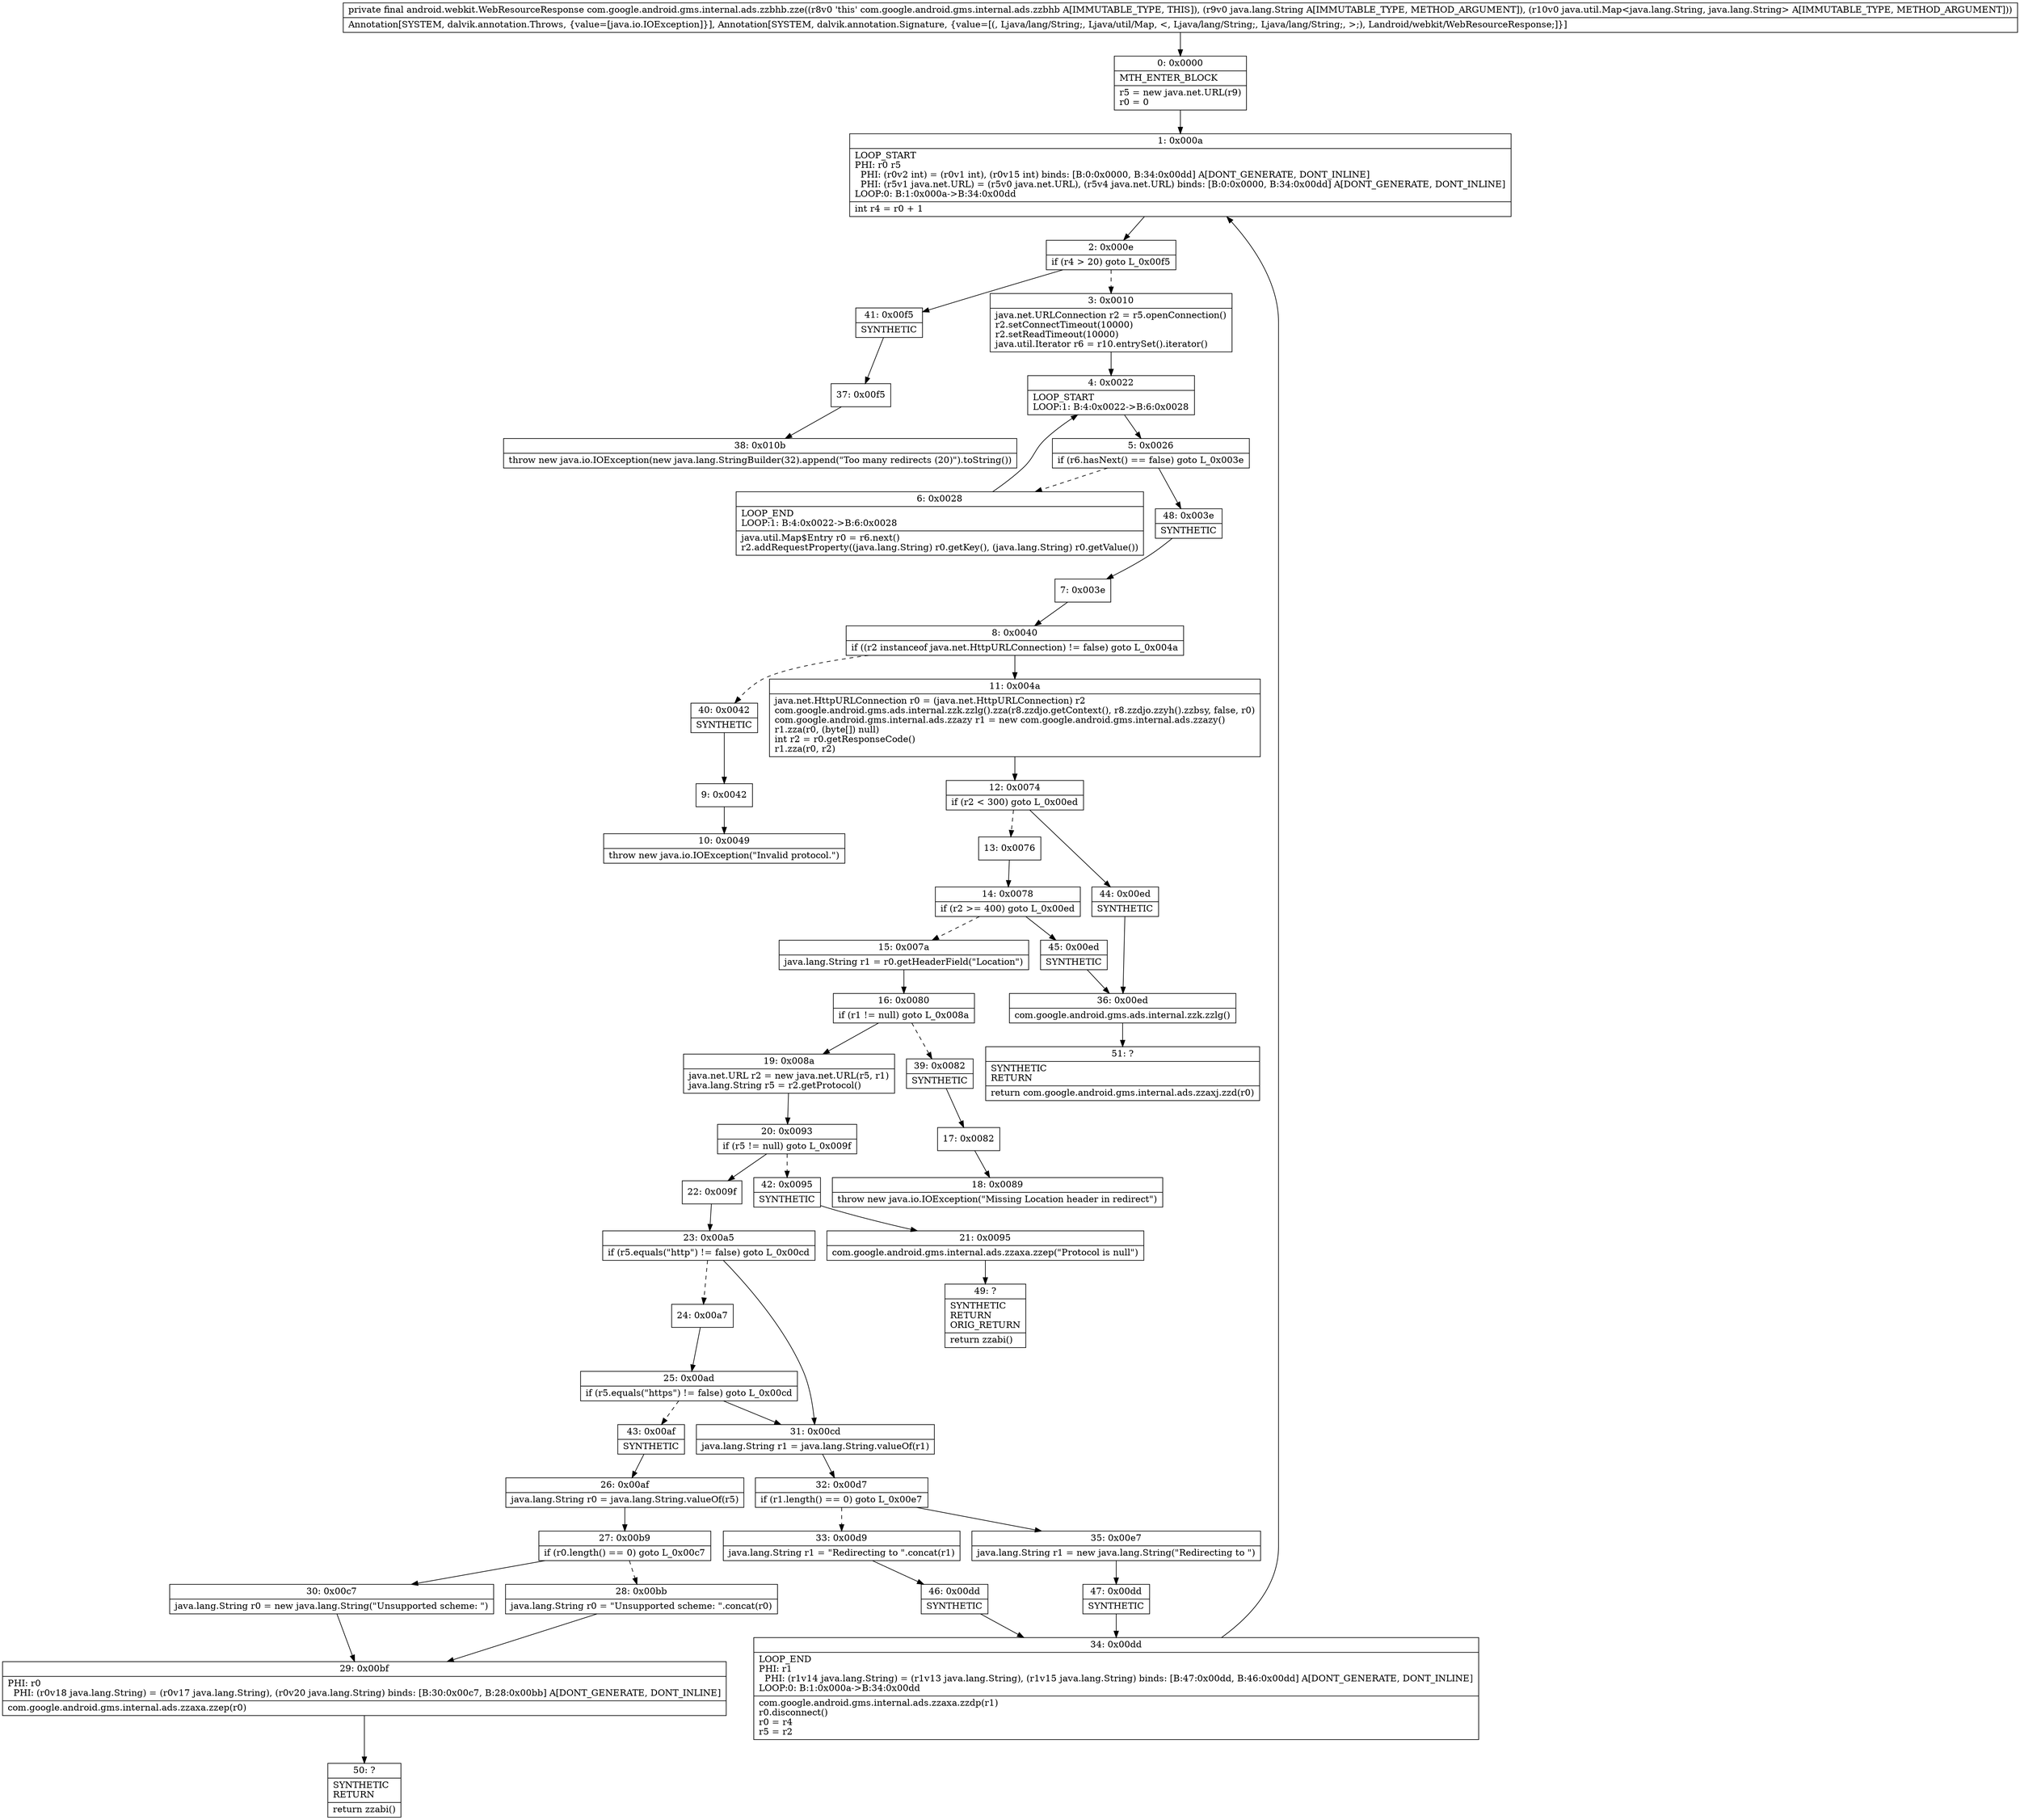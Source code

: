 digraph "CFG forcom.google.android.gms.internal.ads.zzbhb.zze(Ljava\/lang\/String;Ljava\/util\/Map;)Landroid\/webkit\/WebResourceResponse;" {
Node_0 [shape=record,label="{0\:\ 0x0000|MTH_ENTER_BLOCK\l|r5 = new java.net.URL(r9)\lr0 = 0\l}"];
Node_1 [shape=record,label="{1\:\ 0x000a|LOOP_START\lPHI: r0 r5 \l  PHI: (r0v2 int) = (r0v1 int), (r0v15 int) binds: [B:0:0x0000, B:34:0x00dd] A[DONT_GENERATE, DONT_INLINE]\l  PHI: (r5v1 java.net.URL) = (r5v0 java.net.URL), (r5v4 java.net.URL) binds: [B:0:0x0000, B:34:0x00dd] A[DONT_GENERATE, DONT_INLINE]\lLOOP:0: B:1:0x000a\-\>B:34:0x00dd\l|int r4 = r0 + 1\l}"];
Node_2 [shape=record,label="{2\:\ 0x000e|if (r4 \> 20) goto L_0x00f5\l}"];
Node_3 [shape=record,label="{3\:\ 0x0010|java.net.URLConnection r2 = r5.openConnection()\lr2.setConnectTimeout(10000)\lr2.setReadTimeout(10000)\ljava.util.Iterator r6 = r10.entrySet().iterator()\l}"];
Node_4 [shape=record,label="{4\:\ 0x0022|LOOP_START\lLOOP:1: B:4:0x0022\-\>B:6:0x0028\l}"];
Node_5 [shape=record,label="{5\:\ 0x0026|if (r6.hasNext() == false) goto L_0x003e\l}"];
Node_6 [shape=record,label="{6\:\ 0x0028|LOOP_END\lLOOP:1: B:4:0x0022\-\>B:6:0x0028\l|java.util.Map$Entry r0 = r6.next()\lr2.addRequestProperty((java.lang.String) r0.getKey(), (java.lang.String) r0.getValue())\l}"];
Node_7 [shape=record,label="{7\:\ 0x003e}"];
Node_8 [shape=record,label="{8\:\ 0x0040|if ((r2 instanceof java.net.HttpURLConnection) != false) goto L_0x004a\l}"];
Node_9 [shape=record,label="{9\:\ 0x0042}"];
Node_10 [shape=record,label="{10\:\ 0x0049|throw new java.io.IOException(\"Invalid protocol.\")\l}"];
Node_11 [shape=record,label="{11\:\ 0x004a|java.net.HttpURLConnection r0 = (java.net.HttpURLConnection) r2\lcom.google.android.gms.ads.internal.zzk.zzlg().zza(r8.zzdjo.getContext(), r8.zzdjo.zzyh().zzbsy, false, r0)\lcom.google.android.gms.internal.ads.zzazy r1 = new com.google.android.gms.internal.ads.zzazy()\lr1.zza(r0, (byte[]) null)\lint r2 = r0.getResponseCode()\lr1.zza(r0, r2)\l}"];
Node_12 [shape=record,label="{12\:\ 0x0074|if (r2 \< 300) goto L_0x00ed\l}"];
Node_13 [shape=record,label="{13\:\ 0x0076}"];
Node_14 [shape=record,label="{14\:\ 0x0078|if (r2 \>= 400) goto L_0x00ed\l}"];
Node_15 [shape=record,label="{15\:\ 0x007a|java.lang.String r1 = r0.getHeaderField(\"Location\")\l}"];
Node_16 [shape=record,label="{16\:\ 0x0080|if (r1 != null) goto L_0x008a\l}"];
Node_17 [shape=record,label="{17\:\ 0x0082}"];
Node_18 [shape=record,label="{18\:\ 0x0089|throw new java.io.IOException(\"Missing Location header in redirect\")\l}"];
Node_19 [shape=record,label="{19\:\ 0x008a|java.net.URL r2 = new java.net.URL(r5, r1)\ljava.lang.String r5 = r2.getProtocol()\l}"];
Node_20 [shape=record,label="{20\:\ 0x0093|if (r5 != null) goto L_0x009f\l}"];
Node_21 [shape=record,label="{21\:\ 0x0095|com.google.android.gms.internal.ads.zzaxa.zzep(\"Protocol is null\")\l}"];
Node_22 [shape=record,label="{22\:\ 0x009f}"];
Node_23 [shape=record,label="{23\:\ 0x00a5|if (r5.equals(\"http\") != false) goto L_0x00cd\l}"];
Node_24 [shape=record,label="{24\:\ 0x00a7}"];
Node_25 [shape=record,label="{25\:\ 0x00ad|if (r5.equals(\"https\") != false) goto L_0x00cd\l}"];
Node_26 [shape=record,label="{26\:\ 0x00af|java.lang.String r0 = java.lang.String.valueOf(r5)\l}"];
Node_27 [shape=record,label="{27\:\ 0x00b9|if (r0.length() == 0) goto L_0x00c7\l}"];
Node_28 [shape=record,label="{28\:\ 0x00bb|java.lang.String r0 = \"Unsupported scheme: \".concat(r0)\l}"];
Node_29 [shape=record,label="{29\:\ 0x00bf|PHI: r0 \l  PHI: (r0v18 java.lang.String) = (r0v17 java.lang.String), (r0v20 java.lang.String) binds: [B:30:0x00c7, B:28:0x00bb] A[DONT_GENERATE, DONT_INLINE]\l|com.google.android.gms.internal.ads.zzaxa.zzep(r0)\l}"];
Node_30 [shape=record,label="{30\:\ 0x00c7|java.lang.String r0 = new java.lang.String(\"Unsupported scheme: \")\l}"];
Node_31 [shape=record,label="{31\:\ 0x00cd|java.lang.String r1 = java.lang.String.valueOf(r1)\l}"];
Node_32 [shape=record,label="{32\:\ 0x00d7|if (r1.length() == 0) goto L_0x00e7\l}"];
Node_33 [shape=record,label="{33\:\ 0x00d9|java.lang.String r1 = \"Redirecting to \".concat(r1)\l}"];
Node_34 [shape=record,label="{34\:\ 0x00dd|LOOP_END\lPHI: r1 \l  PHI: (r1v14 java.lang.String) = (r1v13 java.lang.String), (r1v15 java.lang.String) binds: [B:47:0x00dd, B:46:0x00dd] A[DONT_GENERATE, DONT_INLINE]\lLOOP:0: B:1:0x000a\-\>B:34:0x00dd\l|com.google.android.gms.internal.ads.zzaxa.zzdp(r1)\lr0.disconnect()\lr0 = r4\lr5 = r2\l}"];
Node_35 [shape=record,label="{35\:\ 0x00e7|java.lang.String r1 = new java.lang.String(\"Redirecting to \")\l}"];
Node_36 [shape=record,label="{36\:\ 0x00ed|com.google.android.gms.ads.internal.zzk.zzlg()\l}"];
Node_37 [shape=record,label="{37\:\ 0x00f5}"];
Node_38 [shape=record,label="{38\:\ 0x010b|throw new java.io.IOException(new java.lang.StringBuilder(32).append(\"Too many redirects (20)\").toString())\l}"];
Node_39 [shape=record,label="{39\:\ 0x0082|SYNTHETIC\l}"];
Node_40 [shape=record,label="{40\:\ 0x0042|SYNTHETIC\l}"];
Node_41 [shape=record,label="{41\:\ 0x00f5|SYNTHETIC\l}"];
Node_42 [shape=record,label="{42\:\ 0x0095|SYNTHETIC\l}"];
Node_43 [shape=record,label="{43\:\ 0x00af|SYNTHETIC\l}"];
Node_44 [shape=record,label="{44\:\ 0x00ed|SYNTHETIC\l}"];
Node_45 [shape=record,label="{45\:\ 0x00ed|SYNTHETIC\l}"];
Node_46 [shape=record,label="{46\:\ 0x00dd|SYNTHETIC\l}"];
Node_47 [shape=record,label="{47\:\ 0x00dd|SYNTHETIC\l}"];
Node_48 [shape=record,label="{48\:\ 0x003e|SYNTHETIC\l}"];
Node_49 [shape=record,label="{49\:\ ?|SYNTHETIC\lRETURN\lORIG_RETURN\l|return zzabi()\l}"];
Node_50 [shape=record,label="{50\:\ ?|SYNTHETIC\lRETURN\l|return zzabi()\l}"];
Node_51 [shape=record,label="{51\:\ ?|SYNTHETIC\lRETURN\l|return com.google.android.gms.internal.ads.zzaxj.zzd(r0)\l}"];
MethodNode[shape=record,label="{private final android.webkit.WebResourceResponse com.google.android.gms.internal.ads.zzbhb.zze((r8v0 'this' com.google.android.gms.internal.ads.zzbhb A[IMMUTABLE_TYPE, THIS]), (r9v0 java.lang.String A[IMMUTABLE_TYPE, METHOD_ARGUMENT]), (r10v0 java.util.Map\<java.lang.String, java.lang.String\> A[IMMUTABLE_TYPE, METHOD_ARGUMENT]))  | Annotation[SYSTEM, dalvik.annotation.Throws, \{value=[java.io.IOException]\}], Annotation[SYSTEM, dalvik.annotation.Signature, \{value=[(, Ljava\/lang\/String;, Ljava\/util\/Map, \<, Ljava\/lang\/String;, Ljava\/lang\/String;, \>;), Landroid\/webkit\/WebResourceResponse;]\}]\l}"];
MethodNode -> Node_0;
Node_0 -> Node_1;
Node_1 -> Node_2;
Node_2 -> Node_3[style=dashed];
Node_2 -> Node_41;
Node_3 -> Node_4;
Node_4 -> Node_5;
Node_5 -> Node_6[style=dashed];
Node_5 -> Node_48;
Node_6 -> Node_4;
Node_7 -> Node_8;
Node_8 -> Node_11;
Node_8 -> Node_40[style=dashed];
Node_9 -> Node_10;
Node_11 -> Node_12;
Node_12 -> Node_13[style=dashed];
Node_12 -> Node_44;
Node_13 -> Node_14;
Node_14 -> Node_15[style=dashed];
Node_14 -> Node_45;
Node_15 -> Node_16;
Node_16 -> Node_19;
Node_16 -> Node_39[style=dashed];
Node_17 -> Node_18;
Node_19 -> Node_20;
Node_20 -> Node_22;
Node_20 -> Node_42[style=dashed];
Node_21 -> Node_49;
Node_22 -> Node_23;
Node_23 -> Node_24[style=dashed];
Node_23 -> Node_31;
Node_24 -> Node_25;
Node_25 -> Node_31;
Node_25 -> Node_43[style=dashed];
Node_26 -> Node_27;
Node_27 -> Node_28[style=dashed];
Node_27 -> Node_30;
Node_28 -> Node_29;
Node_29 -> Node_50;
Node_30 -> Node_29;
Node_31 -> Node_32;
Node_32 -> Node_33[style=dashed];
Node_32 -> Node_35;
Node_33 -> Node_46;
Node_34 -> Node_1;
Node_35 -> Node_47;
Node_36 -> Node_51;
Node_37 -> Node_38;
Node_39 -> Node_17;
Node_40 -> Node_9;
Node_41 -> Node_37;
Node_42 -> Node_21;
Node_43 -> Node_26;
Node_44 -> Node_36;
Node_45 -> Node_36;
Node_46 -> Node_34;
Node_47 -> Node_34;
Node_48 -> Node_7;
}

